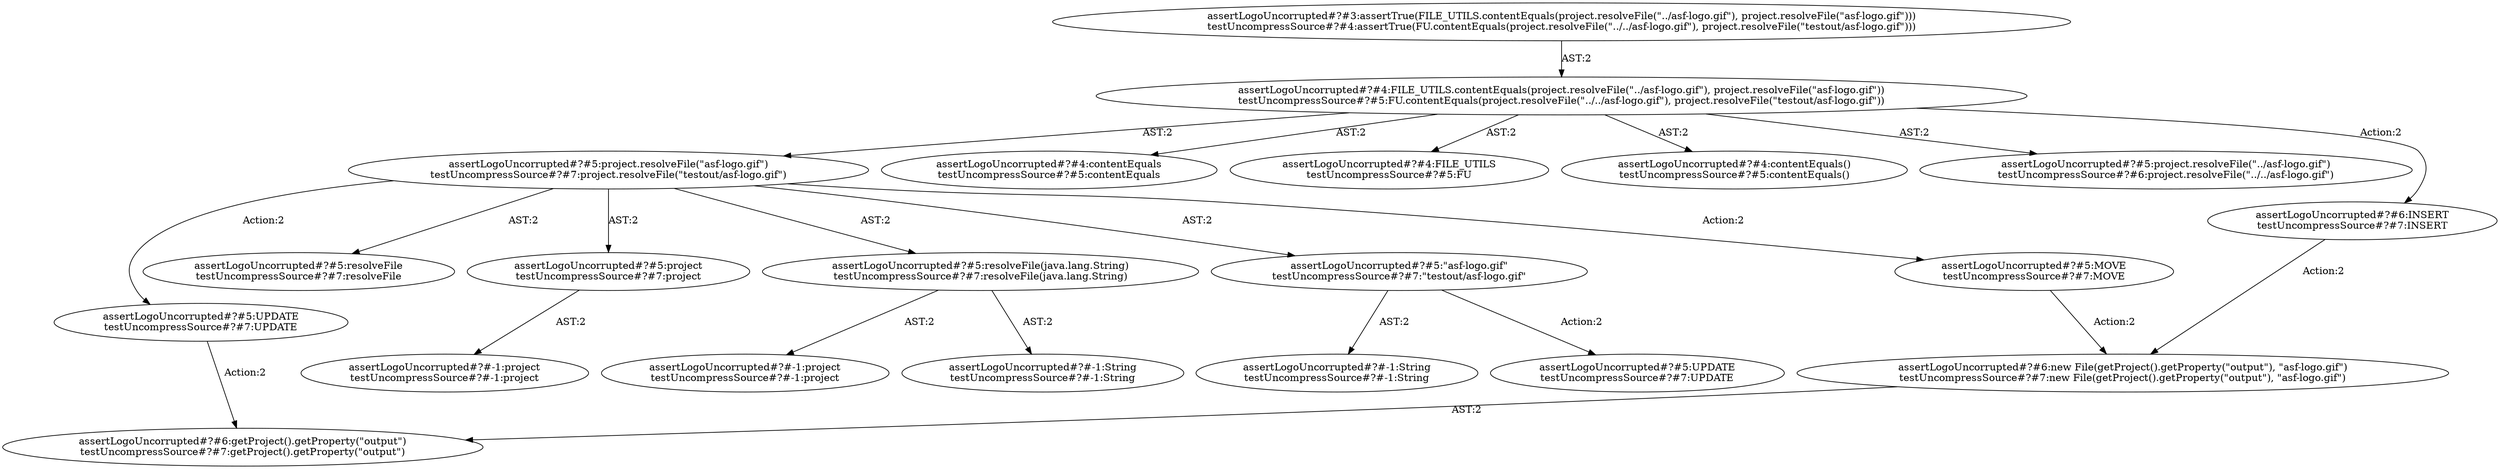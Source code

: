 digraph "Pattern" {
0 [label="assertLogoUncorrupted#?#5:UPDATE
testUncompressSource#?#7:UPDATE" shape=ellipse]
1 [label="assertLogoUncorrupted#?#5:project.resolveFile(\"asf-logo.gif\")
testUncompressSource#?#7:project.resolveFile(\"testout/asf-logo.gif\")" shape=ellipse]
2 [label="assertLogoUncorrupted#?#4:FILE_UTILS.contentEquals(project.resolveFile(\"../asf-logo.gif\"), project.resolveFile(\"asf-logo.gif\"))
testUncompressSource#?#5:FU.contentEquals(project.resolveFile(\"../../asf-logo.gif\"), project.resolveFile(\"testout/asf-logo.gif\"))" shape=ellipse]
3 [label="assertLogoUncorrupted#?#3:assertTrue(FILE_UTILS.contentEquals(project.resolveFile(\"../asf-logo.gif\"), project.resolveFile(\"asf-logo.gif\")))
testUncompressSource#?#4:assertTrue(FU.contentEquals(project.resolveFile(\"../../asf-logo.gif\"), project.resolveFile(\"testout/asf-logo.gif\")))" shape=ellipse]
4 [label="assertLogoUncorrupted#?#4:contentEquals
testUncompressSource#?#5:contentEquals" shape=ellipse]
5 [label="assertLogoUncorrupted#?#4:FILE_UTILS
testUncompressSource#?#5:FU" shape=ellipse]
6 [label="assertLogoUncorrupted#?#4:contentEquals()
testUncompressSource#?#5:contentEquals()" shape=ellipse]
7 [label="assertLogoUncorrupted#?#5:project.resolveFile(\"../asf-logo.gif\")
testUncompressSource#?#6:project.resolveFile(\"../../asf-logo.gif\")" shape=ellipse]
8 [label="assertLogoUncorrupted#?#6:INSERT
testUncompressSource#?#7:INSERT" shape=ellipse]
9 [label="assertLogoUncorrupted#?#5:resolveFile
testUncompressSource#?#7:resolveFile" shape=ellipse]
10 [label="assertLogoUncorrupted#?#5:project
testUncompressSource#?#7:project" shape=ellipse]
11 [label="assertLogoUncorrupted#?#-1:project
testUncompressSource#?#-1:project" shape=ellipse]
12 [label="assertLogoUncorrupted#?#5:resolveFile(java.lang.String)
testUncompressSource#?#7:resolveFile(java.lang.String)" shape=ellipse]
13 [label="assertLogoUncorrupted#?#-1:project
testUncompressSource#?#-1:project" shape=ellipse]
14 [label="assertLogoUncorrupted#?#-1:String
testUncompressSource#?#-1:String" shape=ellipse]
15 [label="assertLogoUncorrupted#?#5:\"asf-logo.gif\"
testUncompressSource#?#7:\"testout/asf-logo.gif\"" shape=ellipse]
16 [label="assertLogoUncorrupted#?#-1:String
testUncompressSource#?#-1:String" shape=ellipse]
17 [label="assertLogoUncorrupted#?#5:UPDATE
testUncompressSource#?#7:UPDATE" shape=ellipse]
18 [label="assertLogoUncorrupted#?#5:MOVE
testUncompressSource#?#7:MOVE" shape=ellipse]
19 [label="assertLogoUncorrupted#?#6:new File(getProject().getProperty(\"output\"), \"asf-logo.gif\")
testUncompressSource#?#7:new File(getProject().getProperty(\"output\"), \"asf-logo.gif\")" shape=ellipse]
20 [label="assertLogoUncorrupted#?#6:getProject().getProperty(\"output\")
testUncompressSource#?#7:getProject().getProperty(\"output\")" shape=ellipse]
0 -> 20 [label="Action:2"];
1 -> 0 [label="Action:2"];
1 -> 9 [label="AST:2"];
1 -> 10 [label="AST:2"];
1 -> 12 [label="AST:2"];
1 -> 15 [label="AST:2"];
1 -> 18 [label="Action:2"];
2 -> 1 [label="AST:2"];
2 -> 4 [label="AST:2"];
2 -> 5 [label="AST:2"];
2 -> 6 [label="AST:2"];
2 -> 7 [label="AST:2"];
2 -> 8 [label="Action:2"];
3 -> 2 [label="AST:2"];
8 -> 19 [label="Action:2"];
10 -> 11 [label="AST:2"];
12 -> 13 [label="AST:2"];
12 -> 14 [label="AST:2"];
15 -> 16 [label="AST:2"];
15 -> 17 [label="Action:2"];
18 -> 19 [label="Action:2"];
19 -> 20 [label="AST:2"];
}